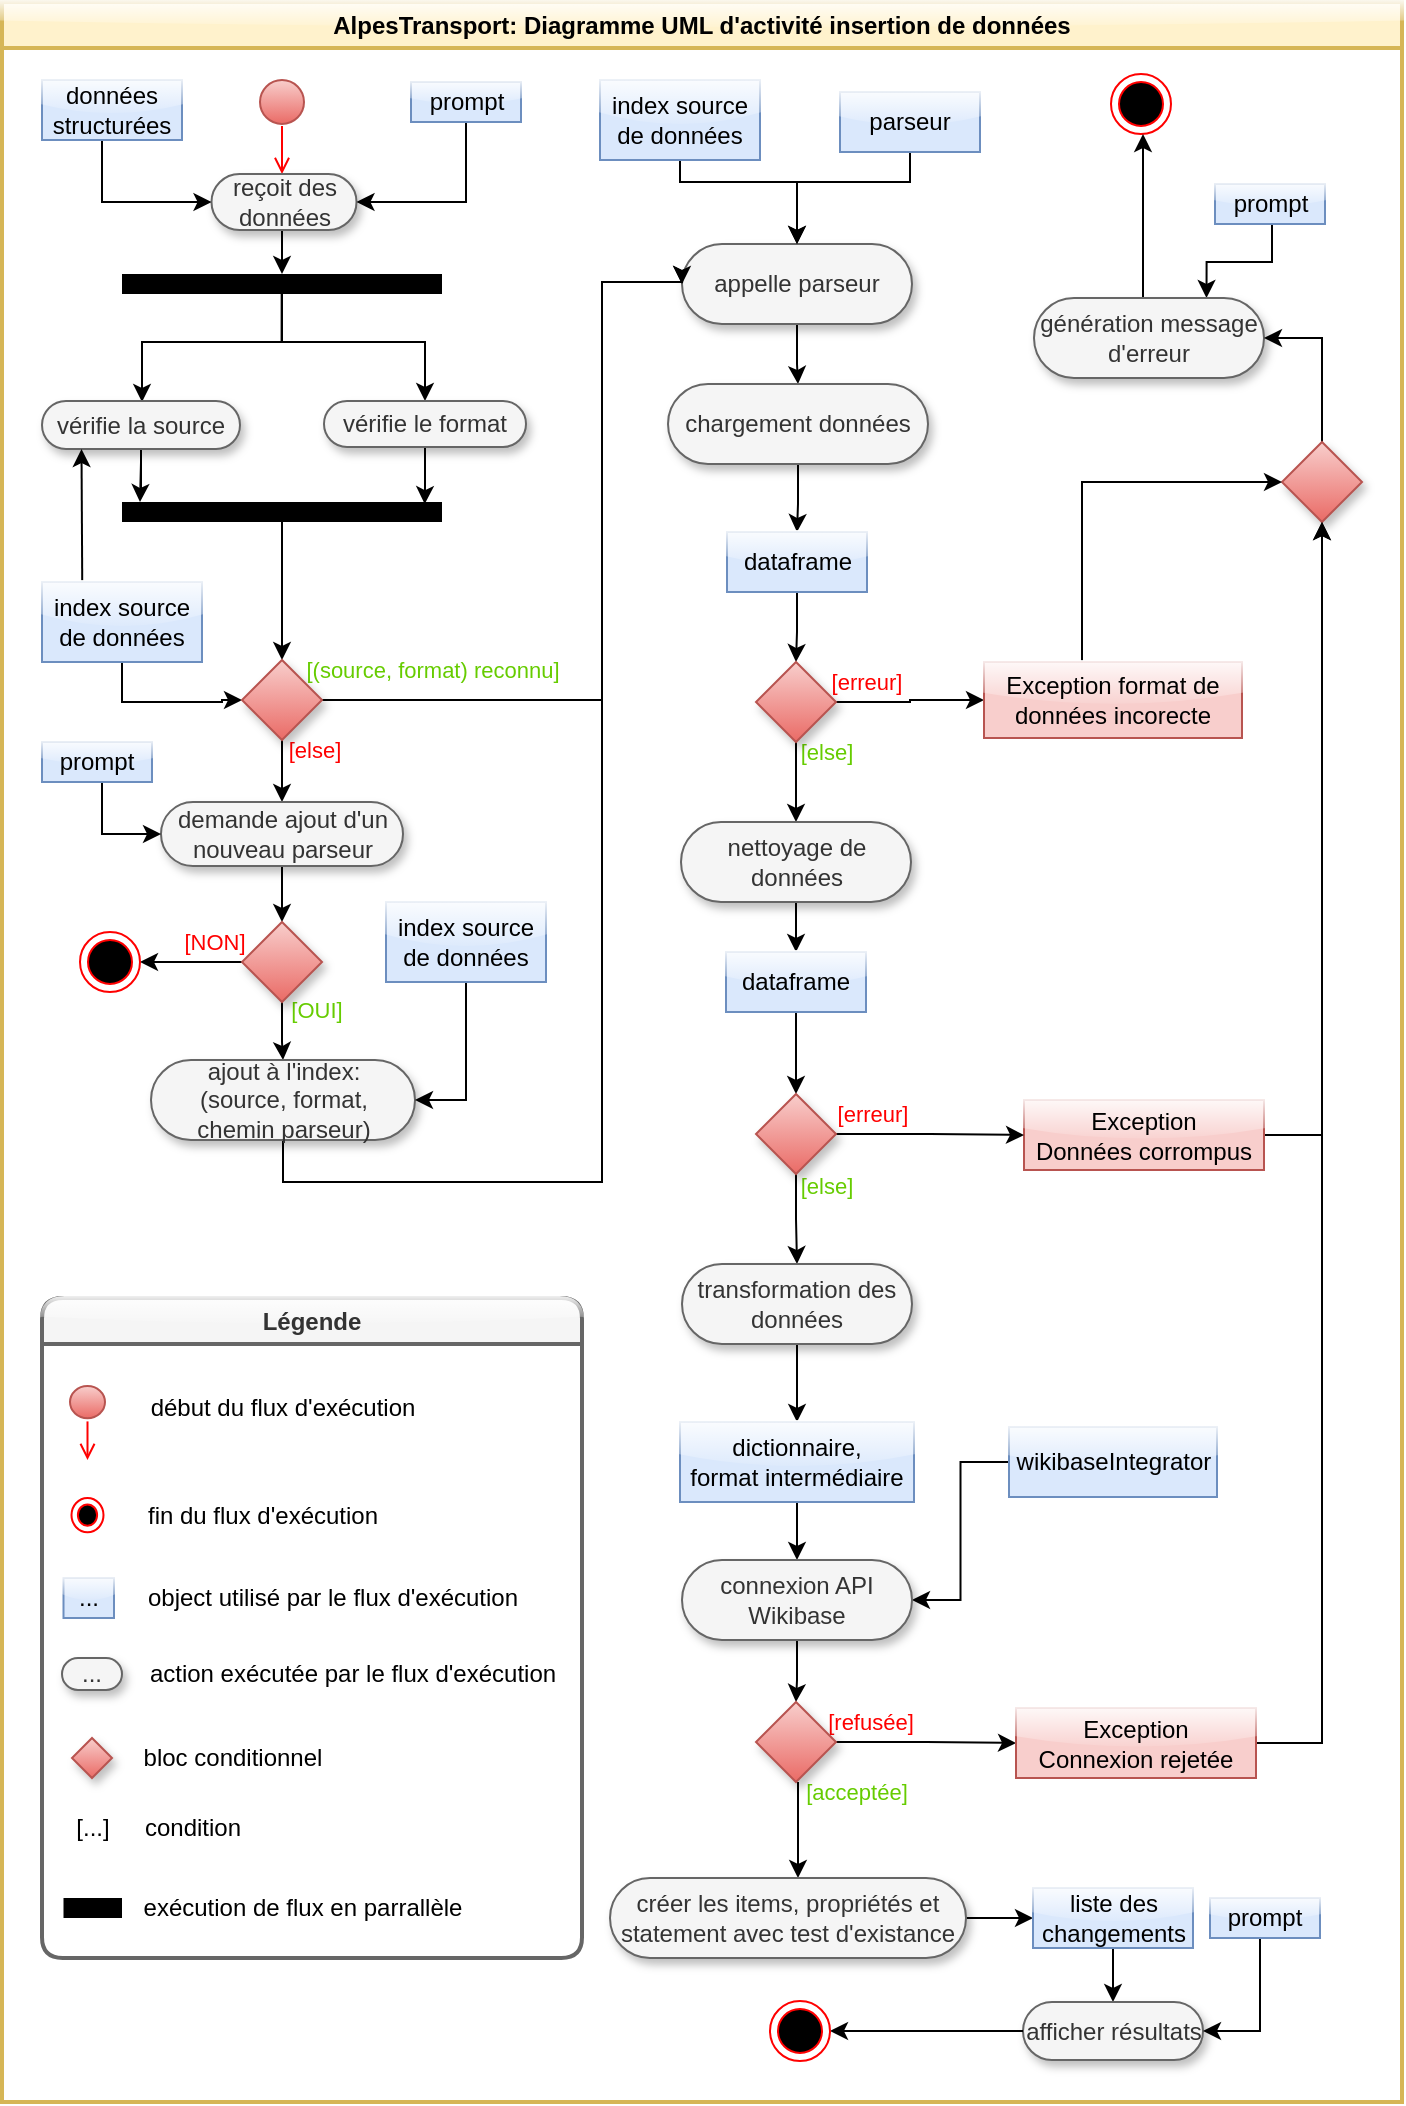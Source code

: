 <mxfile version="20.8.10" type="device"><diagram name="Page-1" id="wZI124notM9jTS5572Zh"><mxGraphModel dx="2442" dy="1466" grid="1" gridSize="10" guides="1" tooltips="1" connect="1" arrows="1" fold="1" page="1" pageScale="1" pageWidth="827" pageHeight="1169" math="0" shadow="0"><root><mxCell id="0"/><mxCell id="1" parent="0"/><mxCell id="dpDzIXzHKm37Qz4a1mge-1" value="" style="ellipse;html=1;shape=startState;shadow=0;fillColor=#f8cecc;strokeColor=#b85450;gradientColor=#ea6b66;" vertex="1" parent="1"><mxGeometry x="225" y="105" width="30" height="30" as="geometry"/></mxCell><mxCell id="dpDzIXzHKm37Qz4a1mge-2" value="" style="edgeStyle=orthogonalEdgeStyle;html=1;verticalAlign=bottom;endArrow=open;strokeColor=#ff0000;rounded=0;entryX=0.5;entryY=0;entryDx=0;entryDy=0;" edge="1" parent="1"><mxGeometry relative="1" as="geometry"><mxPoint x="240" y="156" as="targetPoint"/><mxPoint x="240" y="132" as="sourcePoint"/></mxGeometry></mxCell><mxCell id="dpDzIXzHKm37Qz4a1mge-15" style="edgeStyle=orthogonalEdgeStyle;rounded=0;orthogonalLoop=1;jettySize=auto;html=1;entryX=0.5;entryY=0;entryDx=0;entryDy=0;exitX=0.5;exitY=1;exitDx=0;exitDy=0;" edge="1" parent="1"><mxGeometry relative="1" as="geometry"><mxPoint x="240" y="206.0" as="targetPoint"/><mxPoint x="236" y="184.0" as="sourcePoint"/></mxGeometry></mxCell><mxCell id="dpDzIXzHKm37Qz4a1mge-3" value="reçoit des données" style="rounded=1;whiteSpace=wrap;html=1;shadow=1;sketch=0;strokeColor=#666666;arcSize=50;fillColor=#f5f5f5;glass=0;fontColor=#333333;" vertex="1" parent="1"><mxGeometry x="204.75" y="156" width="72.5" height="28" as="geometry"/></mxCell><mxCell id="dpDzIXzHKm37Qz4a1mge-132" style="edgeStyle=orthogonalEdgeStyle;rounded=0;orthogonalLoop=1;jettySize=auto;html=1;entryX=0;entryY=0.5;entryDx=0;entryDy=0;fontColor=#FF0000;" edge="1" parent="1" source="dpDzIXzHKm37Qz4a1mge-11" target="dpDzIXzHKm37Qz4a1mge-3"><mxGeometry relative="1" as="geometry"><Array as="points"><mxPoint x="150" y="170"/></Array></mxGeometry></mxCell><mxCell id="dpDzIXzHKm37Qz4a1mge-11" value="données&lt;br&gt;structurées" style="rounded=0;whiteSpace=wrap;html=1;shadow=0;strokeColor=#6c8ebf;fillColor=#dae8fc;glass=1;" vertex="1" parent="1"><mxGeometry x="120" y="109" width="70" height="30" as="geometry"/></mxCell><mxCell id="dpDzIXzHKm37Qz4a1mge-139" style="edgeStyle=orthogonalEdgeStyle;rounded=0;orthogonalLoop=1;jettySize=auto;html=1;fontColor=#FF0000;" edge="1" parent="1" source="dpDzIXzHKm37Qz4a1mge-16" target="dpDzIXzHKm37Qz4a1mge-24"><mxGeometry relative="1" as="geometry"/></mxCell><mxCell id="dpDzIXzHKm37Qz4a1mge-16" value="" style="rounded=0;whiteSpace=wrap;html=1;shadow=0;sketch=0;strokeColor=none;strokeWidth=1;gradientColor=none;fillColor=#000000;" vertex="1" parent="1"><mxGeometry x="160" y="320" width="160" height="10" as="geometry"/></mxCell><mxCell id="dpDzIXzHKm37Qz4a1mge-18" style="edgeStyle=orthogonalEdgeStyle;rounded=0;orthogonalLoop=1;jettySize=auto;html=1;exitX=0.499;exitY=0.865;exitDx=0;exitDy=0;exitPerimeter=0;" edge="1" parent="1" source="dpDzIXzHKm37Qz4a1mge-17"><mxGeometry relative="1" as="geometry"><mxPoint x="170" y="270" as="targetPoint"/><mxPoint x="240.008" y="232" as="sourcePoint"/><Array as="points"><mxPoint x="240" y="240"/><mxPoint x="170" y="240"/></Array></mxGeometry></mxCell><mxCell id="dpDzIXzHKm37Qz4a1mge-21" style="edgeStyle=orthogonalEdgeStyle;rounded=0;orthogonalLoop=1;jettySize=auto;html=1;entryX=0.5;entryY=0;entryDx=0;entryDy=0;exitX=0.5;exitY=1;exitDx=0;exitDy=0;" edge="1" parent="1" source="dpDzIXzHKm37Qz4a1mge-17" target="dpDzIXzHKm37Qz4a1mge-19"><mxGeometry relative="1" as="geometry"><mxPoint x="240.008" y="232" as="sourcePoint"/><mxPoint x="324.085" y="292.79" as="targetPoint"/><Array as="points"><mxPoint x="240" y="240"/><mxPoint x="312" y="240"/></Array></mxGeometry></mxCell><mxCell id="dpDzIXzHKm37Qz4a1mge-17" value="&lt;br&gt;&lt;br&gt;&lt;br&gt;&lt;br&gt;&lt;br&gt;&lt;br&gt;&lt;br&gt;" style="rounded=0;whiteSpace=wrap;html=1;shadow=0;sketch=0;strokeColor=none;strokeWidth=1;gradientColor=none;fillColor=#000000;" vertex="1" parent="1"><mxGeometry x="160" y="206" width="160" height="10" as="geometry"/></mxCell><mxCell id="dpDzIXzHKm37Qz4a1mge-138" style="edgeStyle=orthogonalEdgeStyle;rounded=0;orthogonalLoop=1;jettySize=auto;html=1;entryX=0.946;entryY=0.106;entryDx=0;entryDy=0;entryPerimeter=0;fontColor=#FF0000;" edge="1" parent="1" source="dpDzIXzHKm37Qz4a1mge-19" target="dpDzIXzHKm37Qz4a1mge-16"><mxGeometry relative="1" as="geometry"/></mxCell><mxCell id="dpDzIXzHKm37Qz4a1mge-19" value="vérifie le format" style="rounded=1;whiteSpace=wrap;html=1;shadow=1;sketch=0;strokeColor=#666666;arcSize=50;fillColor=#f5f5f5;fontColor=#333333;" vertex="1" parent="1"><mxGeometry x="261" y="269.5" width="101" height="23" as="geometry"/></mxCell><mxCell id="dpDzIXzHKm37Qz4a1mge-134" style="edgeStyle=orthogonalEdgeStyle;rounded=0;orthogonalLoop=1;jettySize=auto;html=1;fontColor=#FF0000;" edge="1" parent="1" source="dpDzIXzHKm37Qz4a1mge-20"><mxGeometry relative="1" as="geometry"><mxPoint x="169" y="320" as="targetPoint"/></mxGeometry></mxCell><mxCell id="dpDzIXzHKm37Qz4a1mge-20" value="vérifie la source" style="rounded=1;whiteSpace=wrap;html=1;shadow=1;sketch=0;strokeColor=#666666;arcSize=50;fillColor=#f5f5f5;fontColor=#333333;" vertex="1" parent="1"><mxGeometry x="120" y="269.5" width="99" height="24" as="geometry"/></mxCell><mxCell id="dpDzIXzHKm37Qz4a1mge-31" style="edgeStyle=orthogonalEdgeStyle;rounded=0;orthogonalLoop=1;jettySize=auto;html=1;entryX=0;entryY=0.5;entryDx=0;entryDy=0;exitX=0.5;exitY=1;exitDx=0;exitDy=0;" edge="1" parent="1" source="dpDzIXzHKm37Qz4a1mge-22" target="dpDzIXzHKm37Qz4a1mge-24"><mxGeometry relative="1" as="geometry"><Array as="points"><mxPoint x="160" y="420"/><mxPoint x="210" y="420"/></Array></mxGeometry></mxCell><mxCell id="dpDzIXzHKm37Qz4a1mge-133" style="edgeStyle=orthogonalEdgeStyle;rounded=0;orthogonalLoop=1;jettySize=auto;html=1;entryX=0.25;entryY=1;entryDx=0;entryDy=0;fontColor=#FF0000;exitX=0.314;exitY=0.003;exitDx=0;exitDy=0;exitPerimeter=0;" edge="1" parent="1"><mxGeometry relative="1" as="geometry"><mxPoint x="140.12" y="360.12" as="sourcePoint"/><mxPoint x="139.75" y="293.5" as="targetPoint"/><Array as="points"><mxPoint x="140" y="360"/></Array></mxGeometry></mxCell><mxCell id="dpDzIXzHKm37Qz4a1mge-22" value="index source de données" style="rounded=0;whiteSpace=wrap;html=1;shadow=0;strokeColor=#6c8ebf;fillColor=#dae8fc;glass=1;" vertex="1" parent="1"><mxGeometry x="120" y="360" width="80" height="40" as="geometry"/></mxCell><mxCell id="dpDzIXzHKm37Qz4a1mge-33" style="edgeStyle=orthogonalEdgeStyle;rounded=0;orthogonalLoop=1;jettySize=auto;html=1;entryX=0;entryY=0.5;entryDx=0;entryDy=0;exitX=1;exitY=0.5;exitDx=0;exitDy=0;" edge="1" parent="1" source="dpDzIXzHKm37Qz4a1mge-24" target="dpDzIXzHKm37Qz4a1mge-32"><mxGeometry relative="1" as="geometry"><mxPoint x="270" y="419" as="sourcePoint"/><mxPoint x="451" y="210" as="targetPoint"/><Array as="points"><mxPoint x="400" y="419"/><mxPoint x="400" y="210"/><mxPoint x="440" y="210"/></Array></mxGeometry></mxCell><mxCell id="dpDzIXzHKm37Qz4a1mge-34" value="[(source, format) reconnu]" style="edgeLabel;html=1;align=center;verticalAlign=middle;resizable=0;points=[];fontColor=#66CC00;" vertex="1" connectable="0" parent="dpDzIXzHKm37Qz4a1mge-33"><mxGeometry x="-0.885" y="1" relative="1" as="geometry"><mxPoint x="32" y="-14" as="offset"/></mxGeometry></mxCell><mxCell id="dpDzIXzHKm37Qz4a1mge-36" style="edgeStyle=orthogonalEdgeStyle;rounded=0;orthogonalLoop=1;jettySize=auto;html=1;entryX=0.5;entryY=0;entryDx=0;entryDy=0;exitX=0.5;exitY=1;exitDx=0;exitDy=0;" edge="1" parent="1" source="dpDzIXzHKm37Qz4a1mge-24" target="dpDzIXzHKm37Qz4a1mge-35"><mxGeometry relative="1" as="geometry"><mxPoint x="255" y="460" as="sourcePoint"/><mxPoint x="255" y="491" as="targetPoint"/><Array as="points"><mxPoint x="240" y="450"/><mxPoint x="240" y="450"/></Array></mxGeometry></mxCell><mxCell id="dpDzIXzHKm37Qz4a1mge-45" value="[else]" style="edgeLabel;html=1;align=center;verticalAlign=middle;resizable=0;points=[];fontColor=#FF0000;" vertex="1" connectable="0" parent="dpDzIXzHKm37Qz4a1mge-36"><mxGeometry x="-0.748" relative="1" as="geometry"><mxPoint x="16" y="1" as="offset"/></mxGeometry></mxCell><mxCell id="dpDzIXzHKm37Qz4a1mge-24" value="" style="rhombus;whiteSpace=wrap;html=1;shadow=1;sketch=0;strokeColor=#b85450;strokeWidth=1;gradientColor=#ea6b66;rounded=1;arcSize=0;fillColor=#f8cecc;" vertex="1" parent="1"><mxGeometry x="220" y="399" width="40" height="40" as="geometry"/></mxCell><mxCell id="dpDzIXzHKm37Qz4a1mge-63" style="edgeStyle=orthogonalEdgeStyle;rounded=0;orthogonalLoop=1;jettySize=auto;html=1;entryX=0.5;entryY=0;entryDx=0;entryDy=0;" edge="1" parent="1" source="dpDzIXzHKm37Qz4a1mge-32" target="dpDzIXzHKm37Qz4a1mge-62"><mxGeometry relative="1" as="geometry"/></mxCell><mxCell id="dpDzIXzHKm37Qz4a1mge-32" value="appelle parseur" style="rounded=1;whiteSpace=wrap;html=1;shadow=1;sketch=0;strokeColor=#666666;arcSize=50;fillColor=#f5f5f5;fontColor=#333333;" vertex="1" parent="1"><mxGeometry x="440" y="191" width="115" height="40" as="geometry"/></mxCell><mxCell id="dpDzIXzHKm37Qz4a1mge-38" style="edgeStyle=orthogonalEdgeStyle;rounded=0;orthogonalLoop=1;jettySize=auto;html=1;entryX=0.5;entryY=0;entryDx=0;entryDy=0;" edge="1" parent="1" source="dpDzIXzHKm37Qz4a1mge-35" target="dpDzIXzHKm37Qz4a1mge-37"><mxGeometry relative="1" as="geometry"/></mxCell><mxCell id="dpDzIXzHKm37Qz4a1mge-35" value="demande ajout d'un nouveau parseur" style="rounded=1;whiteSpace=wrap;html=1;shadow=1;sketch=0;strokeColor=#666666;arcSize=50;fillColor=#f5f5f5;fontColor=#333333;" vertex="1" parent="1"><mxGeometry x="179.5" y="470" width="121" height="32" as="geometry"/></mxCell><mxCell id="dpDzIXzHKm37Qz4a1mge-40" style="edgeStyle=orthogonalEdgeStyle;rounded=0;orthogonalLoop=1;jettySize=auto;html=1;entryX=1;entryY=0.5;entryDx=0;entryDy=0;" edge="1" parent="1" source="dpDzIXzHKm37Qz4a1mge-37" target="dpDzIXzHKm37Qz4a1mge-39"><mxGeometry relative="1" as="geometry"/></mxCell><mxCell id="dpDzIXzHKm37Qz4a1mge-41" value="[NON]" style="edgeLabel;html=1;align=center;verticalAlign=middle;resizable=0;points=[];fontColor=#FF0000;" vertex="1" connectable="0" parent="dpDzIXzHKm37Qz4a1mge-40"><mxGeometry x="-0.228" relative="1" as="geometry"><mxPoint x="5" y="-10" as="offset"/></mxGeometry></mxCell><mxCell id="dpDzIXzHKm37Qz4a1mge-43" style="edgeStyle=orthogonalEdgeStyle;rounded=0;orthogonalLoop=1;jettySize=auto;html=1;" edge="1" parent="1" source="dpDzIXzHKm37Qz4a1mge-37" target="dpDzIXzHKm37Qz4a1mge-42"><mxGeometry relative="1" as="geometry"/></mxCell><mxCell id="dpDzIXzHKm37Qz4a1mge-44" value="[OUI]" style="edgeLabel;html=1;align=center;verticalAlign=middle;resizable=0;points=[];fontColor=#66CC00;" vertex="1" connectable="0" parent="dpDzIXzHKm37Qz4a1mge-43"><mxGeometry x="-0.76" y="-2" relative="1" as="geometry"><mxPoint x="19" as="offset"/></mxGeometry></mxCell><mxCell id="dpDzIXzHKm37Qz4a1mge-37" value="" style="rhombus;whiteSpace=wrap;html=1;shadow=1;sketch=0;strokeColor=#b85450;strokeWidth=1;gradientColor=#ea6b66;rounded=1;arcSize=0;fillColor=#f8cecc;" vertex="1" parent="1"><mxGeometry x="220" y="530" width="40" height="40" as="geometry"/></mxCell><mxCell id="dpDzIXzHKm37Qz4a1mge-39" value="" style="ellipse;html=1;shape=endState;fillColor=#000000;strokeColor=#ff0000;shadow=0;sketch=0;" vertex="1" parent="1"><mxGeometry x="139" y="535" width="30" height="30" as="geometry"/></mxCell><mxCell id="dpDzIXzHKm37Qz4a1mge-49" style="edgeStyle=orthogonalEdgeStyle;rounded=0;orthogonalLoop=1;jettySize=auto;html=1;entryX=0;entryY=0.5;entryDx=0;entryDy=0;" edge="1" parent="1" source="dpDzIXzHKm37Qz4a1mge-42" target="dpDzIXzHKm37Qz4a1mge-32"><mxGeometry relative="1" as="geometry"><Array as="points"><mxPoint x="241" y="660"/><mxPoint x="400" y="660"/><mxPoint x="400" y="210"/><mxPoint x="440" y="210"/></Array></mxGeometry></mxCell><mxCell id="dpDzIXzHKm37Qz4a1mge-42" value="ajout à l'index:&lt;br&gt;(source, format, &lt;br&gt;chemin parseur)" style="rounded=1;whiteSpace=wrap;html=1;shadow=1;sketch=0;strokeColor=#666666;arcSize=50;fillColor=#f5f5f5;fontColor=#333333;" vertex="1" parent="1"><mxGeometry x="174.5" y="599" width="132" height="40" as="geometry"/></mxCell><mxCell id="dpDzIXzHKm37Qz4a1mge-71" style="edgeStyle=orthogonalEdgeStyle;rounded=0;orthogonalLoop=1;jettySize=auto;html=1;entryX=0.75;entryY=0;entryDx=0;entryDy=0;" edge="1" parent="1" source="dpDzIXzHKm37Qz4a1mge-50" target="dpDzIXzHKm37Qz4a1mge-52"><mxGeometry relative="1" as="geometry"><mxPoint x="702" y="210" as="targetPoint"/><Array as="points"><mxPoint x="735" y="200"/><mxPoint x="702" y="200"/></Array></mxGeometry></mxCell><mxCell id="dpDzIXzHKm37Qz4a1mge-50" value="prompt" style="rounded=0;whiteSpace=wrap;html=1;shadow=0;sketch=0;strokeColor=#6c8ebf;fillColor=#dae8fc;glass=1;" vertex="1" parent="1"><mxGeometry x="706.5" y="161" width="55" height="20" as="geometry"/></mxCell><mxCell id="dpDzIXzHKm37Qz4a1mge-51" value="" style="ellipse;html=1;shape=endState;fillColor=#000000;strokeColor=#ff0000;shadow=0;sketch=0;" vertex="1" parent="1"><mxGeometry x="654.5" y="106" width="30" height="30" as="geometry"/></mxCell><mxCell id="dpDzIXzHKm37Qz4a1mge-70" style="edgeStyle=orthogonalEdgeStyle;rounded=0;orthogonalLoop=1;jettySize=auto;html=1;entryX=0.5;entryY=1;entryDx=0;entryDy=0;" edge="1" parent="1"><mxGeometry relative="1" as="geometry"><mxPoint x="670.5" y="218" as="sourcePoint"/><mxPoint x="670.5" y="136" as="targetPoint"/></mxGeometry></mxCell><mxCell id="dpDzIXzHKm37Qz4a1mge-52" value="génération message d'erreur" style="rounded=1;whiteSpace=wrap;html=1;shadow=1;sketch=0;strokeColor=#666666;arcSize=50;fillColor=#f5f5f5;fontColor=#333333;" vertex="1" parent="1"><mxGeometry x="616" y="218" width="115" height="40" as="geometry"/></mxCell><mxCell id="dpDzIXzHKm37Qz4a1mge-88" style="edgeStyle=orthogonalEdgeStyle;rounded=0;orthogonalLoop=1;jettySize=auto;html=1;entryX=1;entryY=0.5;entryDx=0;entryDy=0;" edge="1" parent="1" source="dpDzIXzHKm37Qz4a1mge-53" target="dpDzIXzHKm37Qz4a1mge-52"><mxGeometry relative="1" as="geometry"><Array as="points"><mxPoint x="760" y="238"/></Array></mxGeometry></mxCell><mxCell id="dpDzIXzHKm37Qz4a1mge-53" value="" style="rhombus;whiteSpace=wrap;html=1;shadow=1;sketch=0;strokeColor=#b85450;strokeWidth=1;gradientColor=#ea6b66;rounded=1;arcSize=0;fillColor=#f8cecc;" vertex="1" parent="1"><mxGeometry x="740" y="290" width="40" height="40" as="geometry"/></mxCell><mxCell id="dpDzIXzHKm37Qz4a1mge-59" style="edgeStyle=orthogonalEdgeStyle;rounded=0;orthogonalLoop=1;jettySize=auto;html=1;entryX=0.5;entryY=0;entryDx=0;entryDy=0;" edge="1" parent="1" source="dpDzIXzHKm37Qz4a1mge-57" target="dpDzIXzHKm37Qz4a1mge-32"><mxGeometry relative="1" as="geometry"><Array as="points"><mxPoint x="439" y="160"/><mxPoint x="497" y="160"/></Array></mxGeometry></mxCell><mxCell id="dpDzIXzHKm37Qz4a1mge-57" value="index source de données" style="rounded=0;whiteSpace=wrap;html=1;shadow=0;strokeColor=#6c8ebf;fillColor=#dae8fc;glass=1;" vertex="1" parent="1"><mxGeometry x="399" y="109" width="80" height="40" as="geometry"/></mxCell><mxCell id="dpDzIXzHKm37Qz4a1mge-61" style="edgeStyle=orthogonalEdgeStyle;rounded=0;orthogonalLoop=1;jettySize=auto;html=1;entryX=0.5;entryY=0;entryDx=0;entryDy=0;" edge="1" parent="1" source="dpDzIXzHKm37Qz4a1mge-60" target="dpDzIXzHKm37Qz4a1mge-32"><mxGeometry relative="1" as="geometry"><Array as="points"><mxPoint x="554" y="160"/><mxPoint x="497" y="160"/></Array></mxGeometry></mxCell><mxCell id="dpDzIXzHKm37Qz4a1mge-60" value="parseur" style="rounded=0;whiteSpace=wrap;html=1;shadow=0;strokeColor=#6c8ebf;fillColor=#dae8fc;glass=1;" vertex="1" parent="1"><mxGeometry x="519" y="115" width="70" height="30" as="geometry"/></mxCell><mxCell id="dpDzIXzHKm37Qz4a1mge-65" style="edgeStyle=orthogonalEdgeStyle;rounded=0;orthogonalLoop=1;jettySize=auto;html=1;entryX=0.5;entryY=0;entryDx=0;entryDy=0;" edge="1" parent="1" source="dpDzIXzHKm37Qz4a1mge-62" target="dpDzIXzHKm37Qz4a1mge-64"><mxGeometry relative="1" as="geometry"/></mxCell><mxCell id="dpDzIXzHKm37Qz4a1mge-62" value="chargement données" style="rounded=1;whiteSpace=wrap;html=1;shadow=1;sketch=0;strokeColor=#666666;arcSize=50;fillColor=#f5f5f5;fontColor=#333333;" vertex="1" parent="1"><mxGeometry x="433" y="261" width="130" height="40" as="geometry"/></mxCell><mxCell id="dpDzIXzHKm37Qz4a1mge-67" style="edgeStyle=orthogonalEdgeStyle;rounded=0;orthogonalLoop=1;jettySize=auto;html=1;" edge="1" parent="1" source="dpDzIXzHKm37Qz4a1mge-64" target="dpDzIXzHKm37Qz4a1mge-66"><mxGeometry relative="1" as="geometry"/></mxCell><mxCell id="dpDzIXzHKm37Qz4a1mge-64" value="dataframe" style="rounded=0;whiteSpace=wrap;html=1;shadow=0;strokeColor=#6c8ebf;fillColor=#dae8fc;glass=1;" vertex="1" parent="1"><mxGeometry x="462.5" y="335" width="70" height="30" as="geometry"/></mxCell><mxCell id="dpDzIXzHKm37Qz4a1mge-69" style="edgeStyle=orthogonalEdgeStyle;rounded=0;orthogonalLoop=1;jettySize=auto;html=1;entryX=0;entryY=0.5;entryDx=0;entryDy=0;" edge="1" parent="1" source="dpDzIXzHKm37Qz4a1mge-66" target="dpDzIXzHKm37Qz4a1mge-68"><mxGeometry relative="1" as="geometry"/></mxCell><mxCell id="dpDzIXzHKm37Qz4a1mge-73" value="[erreur]" style="edgeLabel;html=1;align=center;verticalAlign=middle;resizable=0;points=[];fontColor=#FF0000;" vertex="1" connectable="0" parent="dpDzIXzHKm37Qz4a1mge-69"><mxGeometry x="-0.712" relative="1" as="geometry"><mxPoint x="4" y="-10" as="offset"/></mxGeometry></mxCell><mxCell id="dpDzIXzHKm37Qz4a1mge-76" style="edgeStyle=orthogonalEdgeStyle;rounded=0;orthogonalLoop=1;jettySize=auto;html=1;entryX=0.5;entryY=0;entryDx=0;entryDy=0;" edge="1" parent="1" source="dpDzIXzHKm37Qz4a1mge-66" target="dpDzIXzHKm37Qz4a1mge-75"><mxGeometry relative="1" as="geometry"/></mxCell><mxCell id="dpDzIXzHKm37Qz4a1mge-77" value="[else]" style="edgeLabel;html=1;align=center;verticalAlign=middle;resizable=0;points=[];fontColor=#66CC00;" vertex="1" connectable="0" parent="dpDzIXzHKm37Qz4a1mge-76"><mxGeometry x="-0.803" relative="1" as="geometry"><mxPoint x="15" y="1" as="offset"/></mxGeometry></mxCell><mxCell id="dpDzIXzHKm37Qz4a1mge-66" value="" style="rhombus;whiteSpace=wrap;html=1;shadow=1;sketch=0;strokeColor=#b85450;strokeWidth=1;gradientColor=#ea6b66;rounded=1;arcSize=0;fillColor=#f8cecc;" vertex="1" parent="1"><mxGeometry x="477" y="400" width="40" height="40" as="geometry"/></mxCell><mxCell id="dpDzIXzHKm37Qz4a1mge-74" style="edgeStyle=orthogonalEdgeStyle;rounded=0;orthogonalLoop=1;jettySize=auto;html=1;entryX=0;entryY=0.5;entryDx=0;entryDy=0;" edge="1" parent="1" source="dpDzIXzHKm37Qz4a1mge-68" target="dpDzIXzHKm37Qz4a1mge-53"><mxGeometry relative="1" as="geometry"><Array as="points"><mxPoint x="640" y="310"/></Array></mxGeometry></mxCell><mxCell id="dpDzIXzHKm37Qz4a1mge-68" value="Exception format de données incorecte" style="rounded=0;whiteSpace=wrap;html=1;shadow=0;sketch=0;strokeColor=#b85450;fillColor=#f8cecc;glass=1;" vertex="1" parent="1"><mxGeometry x="591" y="400" width="129" height="38" as="geometry"/></mxCell><mxCell id="dpDzIXzHKm37Qz4a1mge-87" style="edgeStyle=orthogonalEdgeStyle;rounded=0;orthogonalLoop=1;jettySize=auto;html=1;entryX=0.5;entryY=1;entryDx=0;entryDy=0;" edge="1" parent="1" source="dpDzIXzHKm37Qz4a1mge-72" target="dpDzIXzHKm37Qz4a1mge-53"><mxGeometry relative="1" as="geometry"/></mxCell><mxCell id="dpDzIXzHKm37Qz4a1mge-72" value="Exception &lt;br&gt;Données corrompus" style="rounded=0;whiteSpace=wrap;html=1;shadow=0;sketch=0;strokeColor=#b85450;fillColor=#f8cecc;glass=1;" vertex="1" parent="1"><mxGeometry x="611" y="619" width="120" height="35" as="geometry"/></mxCell><mxCell id="dpDzIXzHKm37Qz4a1mge-79" style="edgeStyle=orthogonalEdgeStyle;rounded=0;orthogonalLoop=1;jettySize=auto;html=1;" edge="1" parent="1" source="dpDzIXzHKm37Qz4a1mge-75" target="dpDzIXzHKm37Qz4a1mge-78"><mxGeometry relative="1" as="geometry"/></mxCell><mxCell id="dpDzIXzHKm37Qz4a1mge-75" value="nettoyage de données" style="rounded=1;whiteSpace=wrap;html=1;shadow=1;sketch=0;strokeColor=#666666;arcSize=50;fillColor=#f5f5f5;fontColor=#333333;" vertex="1" parent="1"><mxGeometry x="439.5" y="480" width="115" height="40" as="geometry"/></mxCell><mxCell id="dpDzIXzHKm37Qz4a1mge-86" style="edgeStyle=orthogonalEdgeStyle;rounded=0;orthogonalLoop=1;jettySize=auto;html=1;entryX=0.5;entryY=0;entryDx=0;entryDy=0;" edge="1" parent="1" source="dpDzIXzHKm37Qz4a1mge-78" target="dpDzIXzHKm37Qz4a1mge-85"><mxGeometry relative="1" as="geometry"/></mxCell><mxCell id="dpDzIXzHKm37Qz4a1mge-78" value="dataframe" style="rounded=0;whiteSpace=wrap;html=1;shadow=0;strokeColor=#6c8ebf;fillColor=#dae8fc;glass=1;" vertex="1" parent="1"><mxGeometry x="462" y="545" width="70" height="30" as="geometry"/></mxCell><mxCell id="dpDzIXzHKm37Qz4a1mge-81" style="edgeStyle=orthogonalEdgeStyle;rounded=0;orthogonalLoop=1;jettySize=auto;html=1;entryX=0;entryY=0.5;entryDx=0;entryDy=0;" edge="1" parent="1" source="dpDzIXzHKm37Qz4a1mge-85" target="dpDzIXzHKm37Qz4a1mge-72"><mxGeometry relative="1" as="geometry"><mxPoint x="594" y="639" as="targetPoint"/></mxGeometry></mxCell><mxCell id="dpDzIXzHKm37Qz4a1mge-82" value="&lt;font color=&quot;#ff0000&quot;&gt;[erreur]&lt;/font&gt;" style="edgeLabel;html=1;align=center;verticalAlign=middle;resizable=0;points=[];" vertex="1" connectable="0" parent="dpDzIXzHKm37Qz4a1mge-81"><mxGeometry x="-0.712" relative="1" as="geometry"><mxPoint x="4" y="-10" as="offset"/></mxGeometry></mxCell><mxCell id="dpDzIXzHKm37Qz4a1mge-83" style="edgeStyle=orthogonalEdgeStyle;rounded=0;orthogonalLoop=1;jettySize=auto;html=1;entryX=0.5;entryY=0;entryDx=0;entryDy=0;" edge="1" parent="1" source="dpDzIXzHKm37Qz4a1mge-85" target="dpDzIXzHKm37Qz4a1mge-89"><mxGeometry relative="1" as="geometry"><mxPoint x="497" y="710" as="targetPoint"/><Array as="points"/></mxGeometry></mxCell><mxCell id="dpDzIXzHKm37Qz4a1mge-84" value="&lt;font color=&quot;#66cc00&quot;&gt;[else]&lt;/font&gt;" style="edgeLabel;html=1;align=center;verticalAlign=middle;resizable=0;points=[];" vertex="1" connectable="0" parent="dpDzIXzHKm37Qz4a1mge-83"><mxGeometry x="-0.803" relative="1" as="geometry"><mxPoint x="15" y="1" as="offset"/></mxGeometry></mxCell><mxCell id="dpDzIXzHKm37Qz4a1mge-85" value="" style="rhombus;whiteSpace=wrap;html=1;shadow=1;sketch=0;strokeColor=#b85450;strokeWidth=1;gradientColor=#ea6b66;rounded=1;arcSize=0;fillColor=#f8cecc;" vertex="1" parent="1"><mxGeometry x="477" y="616" width="40" height="40" as="geometry"/></mxCell><mxCell id="dpDzIXzHKm37Qz4a1mge-91" style="edgeStyle=orthogonalEdgeStyle;rounded=0;orthogonalLoop=1;jettySize=auto;html=1;" edge="1" parent="1" source="dpDzIXzHKm37Qz4a1mge-89" target="dpDzIXzHKm37Qz4a1mge-90"><mxGeometry relative="1" as="geometry"/></mxCell><mxCell id="dpDzIXzHKm37Qz4a1mge-89" value="transformation des données" style="rounded=1;whiteSpace=wrap;html=1;shadow=1;sketch=0;strokeColor=#666666;arcSize=50;fillColor=#f5f5f5;fontColor=#333333;" vertex="1" parent="1"><mxGeometry x="440" y="701" width="115" height="40" as="geometry"/></mxCell><mxCell id="dpDzIXzHKm37Qz4a1mge-94" style="edgeStyle=orthogonalEdgeStyle;rounded=0;orthogonalLoop=1;jettySize=auto;html=1;entryX=0.5;entryY=0;entryDx=0;entryDy=0;" edge="1" parent="1" source="dpDzIXzHKm37Qz4a1mge-90" target="dpDzIXzHKm37Qz4a1mge-93"><mxGeometry relative="1" as="geometry"/></mxCell><mxCell id="dpDzIXzHKm37Qz4a1mge-90" value="dictionnaire, &lt;br&gt;format intermédiaire" style="rounded=0;whiteSpace=wrap;html=1;shadow=0;sketch=0;strokeColor=#6c8ebf;fillColor=#dae8fc;glass=1;" vertex="1" parent="1"><mxGeometry x="439" y="780" width="117" height="40" as="geometry"/></mxCell><mxCell id="dpDzIXzHKm37Qz4a1mge-95" style="edgeStyle=orthogonalEdgeStyle;rounded=0;orthogonalLoop=1;jettySize=auto;html=1;entryX=1;entryY=0.5;entryDx=0;entryDy=0;" edge="1" parent="1" source="dpDzIXzHKm37Qz4a1mge-92" target="dpDzIXzHKm37Qz4a1mge-93"><mxGeometry relative="1" as="geometry"/></mxCell><mxCell id="dpDzIXzHKm37Qz4a1mge-92" value="wikibaseIntegrator" style="rounded=0;whiteSpace=wrap;html=1;shadow=0;sketch=0;strokeColor=#6c8ebf;fillColor=#dae8fc;glass=1;" vertex="1" parent="1"><mxGeometry x="603.5" y="782.5" width="104" height="35" as="geometry"/></mxCell><mxCell id="dpDzIXzHKm37Qz4a1mge-101" style="edgeStyle=orthogonalEdgeStyle;rounded=0;orthogonalLoop=1;jettySize=auto;html=1;" edge="1" parent="1" source="dpDzIXzHKm37Qz4a1mge-93" target="dpDzIXzHKm37Qz4a1mge-100"><mxGeometry relative="1" as="geometry"/></mxCell><mxCell id="dpDzIXzHKm37Qz4a1mge-93" value="connexion API Wikibase" style="rounded=1;whiteSpace=wrap;html=1;shadow=1;sketch=0;strokeColor=#666666;arcSize=50;fillColor=#f5f5f5;fontColor=#333333;" vertex="1" parent="1"><mxGeometry x="440" y="849" width="115" height="40" as="geometry"/></mxCell><mxCell id="dpDzIXzHKm37Qz4a1mge-96" style="edgeStyle=orthogonalEdgeStyle;rounded=0;orthogonalLoop=1;jettySize=auto;html=1;entryX=0;entryY=0.5;entryDx=0;entryDy=0;" edge="1" parent="1" source="dpDzIXzHKm37Qz4a1mge-100" target="dpDzIXzHKm37Qz4a1mge-103"><mxGeometry relative="1" as="geometry"><mxPoint x="614" y="940.5" as="targetPoint"/></mxGeometry></mxCell><mxCell id="dpDzIXzHKm37Qz4a1mge-97" value="[refusée]" style="edgeLabel;html=1;align=center;verticalAlign=middle;resizable=0;points=[];fontColor=#FF0000;" vertex="1" connectable="0" parent="dpDzIXzHKm37Qz4a1mge-96"><mxGeometry x="-0.712" relative="1" as="geometry"><mxPoint x="4" y="-10" as="offset"/></mxGeometry></mxCell><mxCell id="dpDzIXzHKm37Qz4a1mge-98" style="edgeStyle=orthogonalEdgeStyle;rounded=0;orthogonalLoop=1;jettySize=auto;html=1;" edge="1" parent="1"><mxGeometry relative="1" as="geometry"><mxPoint x="498" y="1008" as="targetPoint"/><Array as="points"><mxPoint x="498" y="1008"/></Array><mxPoint x="498" y="960" as="sourcePoint"/></mxGeometry></mxCell><mxCell id="dpDzIXzHKm37Qz4a1mge-99" value="[acceptée]" style="edgeLabel;html=1;align=center;verticalAlign=middle;resizable=0;points=[];fontColor=#66CC00;" vertex="1" connectable="0" parent="dpDzIXzHKm37Qz4a1mge-98"><mxGeometry x="-0.803" relative="1" as="geometry"><mxPoint x="29" as="offset"/></mxGeometry></mxCell><mxCell id="dpDzIXzHKm37Qz4a1mge-100" value="" style="rhombus;whiteSpace=wrap;html=1;shadow=1;sketch=0;strokeColor=#b85450;strokeWidth=1;rounded=1;arcSize=0;fillColor=#f8cecc;gradientColor=#ea6b66;" vertex="1" parent="1"><mxGeometry x="477" y="920" width="40" height="40" as="geometry"/></mxCell><mxCell id="dpDzIXzHKm37Qz4a1mge-104" style="edgeStyle=orthogonalEdgeStyle;rounded=0;orthogonalLoop=1;jettySize=auto;html=1;entryX=0.5;entryY=1;entryDx=0;entryDy=0;" edge="1" parent="1" source="dpDzIXzHKm37Qz4a1mge-103" target="dpDzIXzHKm37Qz4a1mge-53"><mxGeometry relative="1" as="geometry"/></mxCell><mxCell id="dpDzIXzHKm37Qz4a1mge-103" value="Exception &lt;br&gt;Connexion rejetée" style="rounded=0;whiteSpace=wrap;html=1;shadow=0;sketch=0;strokeColor=#b85450;fillColor=#f8cecc;glass=1;" vertex="1" parent="1"><mxGeometry x="607" y="923" width="120" height="35" as="geometry"/></mxCell><mxCell id="dpDzIXzHKm37Qz4a1mge-106" style="edgeStyle=orthogonalEdgeStyle;rounded=0;orthogonalLoop=1;jettySize=auto;html=1;entryX=0;entryY=0.5;entryDx=0;entryDy=0;" edge="1" parent="1" source="dpDzIXzHKm37Qz4a1mge-105" target="dpDzIXzHKm37Qz4a1mge-107"><mxGeometry relative="1" as="geometry"><mxPoint x="520" y="1080.0" as="targetPoint"/></mxGeometry></mxCell><mxCell id="dpDzIXzHKm37Qz4a1mge-105" value="créer les items, propriétés et statement avec test d'existance" style="rounded=1;whiteSpace=wrap;html=1;shadow=1;sketch=0;strokeColor=#666666;arcSize=50;fillColor=#f5f5f5;fontColor=#333333;" vertex="1" parent="1"><mxGeometry x="404" y="1008" width="178" height="40" as="geometry"/></mxCell><mxCell id="dpDzIXzHKm37Qz4a1mge-117" style="edgeStyle=orthogonalEdgeStyle;rounded=0;orthogonalLoop=1;jettySize=auto;html=1;entryX=0.5;entryY=0;entryDx=0;entryDy=0;" edge="1" parent="1" source="dpDzIXzHKm37Qz4a1mge-107" target="dpDzIXzHKm37Qz4a1mge-109"><mxGeometry relative="1" as="geometry"/></mxCell><mxCell id="dpDzIXzHKm37Qz4a1mge-107" value="liste des changements" style="rounded=0;whiteSpace=wrap;html=1;shadow=0;strokeColor=#6c8ebf;fillColor=#dae8fc;glass=1;" vertex="1" parent="1"><mxGeometry x="615.5" y="1013" width="80" height="30" as="geometry"/></mxCell><mxCell id="dpDzIXzHKm37Qz4a1mge-109" value="afficher résultats" style="rounded=1;whiteSpace=wrap;html=1;shadow=1;sketch=0;strokeColor=#666666;arcSize=50;fillColor=#f5f5f5;fontColor=#333333;" vertex="1" parent="1"><mxGeometry x="610.5" y="1070" width="90" height="29" as="geometry"/></mxCell><mxCell id="dpDzIXzHKm37Qz4a1mge-111" style="edgeStyle=orthogonalEdgeStyle;rounded=0;orthogonalLoop=1;jettySize=auto;html=1;entryX=1;entryY=0.5;entryDx=0;entryDy=0;exitX=0;exitY=0.5;exitDx=0;exitDy=0;" edge="1" parent="1" target="dpDzIXzHKm37Qz4a1mge-113" source="dpDzIXzHKm37Qz4a1mge-109"><mxGeometry relative="1" as="geometry"><mxPoint x="419" y="1135" as="sourcePoint"/></mxGeometry></mxCell><mxCell id="dpDzIXzHKm37Qz4a1mge-113" value="" style="ellipse;html=1;shape=endState;fillColor=#000000;strokeColor=#ff0000;shadow=0;sketch=0;" vertex="1" parent="1"><mxGeometry x="484" y="1069.5" width="30" height="30" as="geometry"/></mxCell><mxCell id="dpDzIXzHKm37Qz4a1mge-120" style="edgeStyle=orthogonalEdgeStyle;rounded=0;orthogonalLoop=1;jettySize=auto;html=1;entryX=1;entryY=0.5;entryDx=0;entryDy=0;" edge="1" parent="1" source="dpDzIXzHKm37Qz4a1mge-114" target="dpDzIXzHKm37Qz4a1mge-109"><mxGeometry relative="1" as="geometry"><Array as="points"><mxPoint x="729" y="1085"/></Array></mxGeometry></mxCell><mxCell id="dpDzIXzHKm37Qz4a1mge-114" value="prompt" style="rounded=0;whiteSpace=wrap;html=1;shadow=0;sketch=0;strokeColor=#6c8ebf;fillColor=#dae8fc;glass=1;" vertex="1" parent="1"><mxGeometry x="704" y="1018" width="55" height="20" as="geometry"/></mxCell><mxCell id="dpDzIXzHKm37Qz4a1mge-142" style="edgeStyle=orthogonalEdgeStyle;rounded=0;orthogonalLoop=1;jettySize=auto;html=1;entryX=0;entryY=0.5;entryDx=0;entryDy=0;fontColor=#FF0000;" edge="1" parent="1" source="dpDzIXzHKm37Qz4a1mge-123" target="dpDzIXzHKm37Qz4a1mge-35"><mxGeometry relative="1" as="geometry"><Array as="points"><mxPoint x="150" y="486"/></Array></mxGeometry></mxCell><mxCell id="dpDzIXzHKm37Qz4a1mge-123" value="prompt" style="rounded=0;whiteSpace=wrap;html=1;shadow=0;strokeColor=#6c8ebf;fillColor=#dae8fc;glass=1;" vertex="1" parent="1"><mxGeometry x="120" y="440" width="55" height="20" as="geometry"/></mxCell><mxCell id="dpDzIXzHKm37Qz4a1mge-130" style="edgeStyle=orthogonalEdgeStyle;rounded=0;orthogonalLoop=1;jettySize=auto;html=1;entryX=1;entryY=0.5;entryDx=0;entryDy=0;fontColor=#FF0000;exitX=0.5;exitY=1;exitDx=0;exitDy=0;" edge="1" parent="1" source="dpDzIXzHKm37Qz4a1mge-121" target="dpDzIXzHKm37Qz4a1mge-3"><mxGeometry relative="1" as="geometry"><Array as="points"><mxPoint x="332" y="170"/></Array></mxGeometry></mxCell><mxCell id="dpDzIXzHKm37Qz4a1mge-121" value="prompt" style="rounded=0;whiteSpace=wrap;html=1;shadow=0;sketch=0;strokeColor=#6c8ebf;fillColor=#dae8fc;glass=1;" vertex="1" parent="1"><mxGeometry x="304.5" y="110" width="55" height="20" as="geometry"/></mxCell><mxCell id="dpDzIXzHKm37Qz4a1mge-127" style="edgeStyle=orthogonalEdgeStyle;rounded=0;orthogonalLoop=1;jettySize=auto;html=1;fontColor=#FF0000;entryX=1;entryY=0.5;entryDx=0;entryDy=0;" edge="1" parent="1" source="dpDzIXzHKm37Qz4a1mge-126" target="dpDzIXzHKm37Qz4a1mge-42"><mxGeometry relative="1" as="geometry"><Array as="points"><mxPoint x="332" y="619"/></Array></mxGeometry></mxCell><mxCell id="dpDzIXzHKm37Qz4a1mge-126" value="index source de données" style="rounded=0;whiteSpace=wrap;html=1;shadow=0;strokeColor=#6c8ebf;fillColor=#dae8fc;glass=1;" vertex="1" parent="1"><mxGeometry x="292" y="520" width="80" height="40" as="geometry"/></mxCell><mxCell id="dpDzIXzHKm37Qz4a1mge-143" value="AlpesTransport: Diagramme UML d'activité insertion de données" style="swimlane;whiteSpace=wrap;html=1;rounded=0;shadow=0;glass=1;sketch=0;strokeColor=#d6b656;strokeWidth=2;fillColor=#fff2cc;" vertex="1" parent="1"><mxGeometry x="100" y="70" width="700" height="1050" as="geometry"/></mxCell><mxCell id="dpDzIXzHKm37Qz4a1mge-144" value="Légende" style="swimlane;whiteSpace=wrap;html=1;rounded=1;shadow=0;glass=1;sketch=0;strokeColor=#666666;strokeWidth=2;fontColor=#333333;fillColor=#f5f5f5;" vertex="1" parent="dpDzIXzHKm37Qz4a1mge-143"><mxGeometry x="20" y="648" width="270" height="330" as="geometry"/></mxCell><mxCell id="dpDzIXzHKm37Qz4a1mge-147" value="" style="group" vertex="1" connectable="0" parent="dpDzIXzHKm37Qz4a1mge-144"><mxGeometry x="10" y="40" width="25.5" height="41" as="geometry"/></mxCell><mxCell id="dpDzIXzHKm37Qz4a1mge-145" value="" style="ellipse;html=1;shape=startState;shadow=0;fillColor=#f8cecc;strokeColor=#b85450;gradientColor=#ea6b66;" vertex="1" parent="dpDzIXzHKm37Qz4a1mge-147"><mxGeometry width="25.5" height="24.118" as="geometry"/></mxCell><mxCell id="dpDzIXzHKm37Qz4a1mge-146" value="" style="edgeStyle=orthogonalEdgeStyle;html=1;verticalAlign=bottom;endArrow=open;strokeColor=#ff0000;rounded=0;entryX=0.5;entryY=0;entryDx=0;entryDy=0;" edge="1" parent="dpDzIXzHKm37Qz4a1mge-147"><mxGeometry relative="1" as="geometry"><mxPoint x="12.75" y="41" as="targetPoint"/><mxPoint x="12.75" y="21.706" as="sourcePoint"/></mxGeometry></mxCell><mxCell id="dpDzIXzHKm37Qz4a1mge-151" value="" style="ellipse;html=1;shape=endState;fillColor=#000000;strokeColor=#ff0000;shadow=0;sketch=0;" vertex="1" parent="dpDzIXzHKm37Qz4a1mge-144"><mxGeometry x="14.75" y="100" width="16" height="17.12" as="geometry"/></mxCell><mxCell id="dpDzIXzHKm37Qz4a1mge-152" value="..." style="rounded=0;whiteSpace=wrap;html=1;shadow=0;strokeColor=#6c8ebf;fillColor=#dae8fc;glass=1;" vertex="1" parent="dpDzIXzHKm37Qz4a1mge-144"><mxGeometry x="10.75" y="140" width="25.25" height="20" as="geometry"/></mxCell><mxCell id="dpDzIXzHKm37Qz4a1mge-153" value="..." style="rounded=1;whiteSpace=wrap;html=1;shadow=1;sketch=0;strokeColor=#666666;arcSize=50;fillColor=#f5f5f5;fontColor=#333333;" vertex="1" parent="dpDzIXzHKm37Qz4a1mge-144"><mxGeometry x="10" y="180" width="30" height="16" as="geometry"/></mxCell><mxCell id="dpDzIXzHKm37Qz4a1mge-154" value="" style="rhombus;whiteSpace=wrap;html=1;shadow=1;sketch=0;strokeColor=#b85450;strokeWidth=1;gradientColor=#ea6b66;rounded=1;arcSize=0;fillColor=#f8cecc;" vertex="1" parent="dpDzIXzHKm37Qz4a1mge-144"><mxGeometry x="15" y="220" width="20" height="20" as="geometry"/></mxCell><mxCell id="dpDzIXzHKm37Qz4a1mge-166" value="&lt;font color=&quot;#000000&quot;&gt;[...]&lt;/font&gt;" style="text;html=1;align=center;verticalAlign=middle;resizable=0;points=[];autosize=1;strokeColor=none;fillColor=none;fontColor=#FF0000;" vertex="1" parent="dpDzIXzHKm37Qz4a1mge-144"><mxGeometry x="5" y="250" width="40" height="30" as="geometry"/></mxCell><mxCell id="dpDzIXzHKm37Qz4a1mge-167" value="" style="rounded=0;whiteSpace=wrap;html=1;shadow=0;sketch=0;strokeColor=none;strokeWidth=1;gradientColor=none;fillColor=#000000;" vertex="1" parent="dpDzIXzHKm37Qz4a1mge-144"><mxGeometry x="10.75" y="300" width="29.25" height="10" as="geometry"/></mxCell><mxCell id="dpDzIXzHKm37Qz4a1mge-168" value="début du flux d'exécution" style="text;html=1;align=center;verticalAlign=middle;resizable=0;points=[];autosize=1;strokeColor=none;fillColor=none;fontColor=#000000;" vertex="1" parent="dpDzIXzHKm37Qz4a1mge-144"><mxGeometry x="40" y="40" width="160" height="30" as="geometry"/></mxCell><mxCell id="dpDzIXzHKm37Qz4a1mge-169" value="fin du flux d'exécution" style="text;html=1;align=center;verticalAlign=middle;resizable=0;points=[];autosize=1;strokeColor=none;fillColor=none;fontColor=#000000;" vertex="1" parent="dpDzIXzHKm37Qz4a1mge-144"><mxGeometry x="40" y="93.56" width="140" height="30" as="geometry"/></mxCell><mxCell id="dpDzIXzHKm37Qz4a1mge-170" value="object utilisé par le flux d'exécution" style="text;html=1;align=center;verticalAlign=middle;resizable=0;points=[];autosize=1;strokeColor=none;fillColor=none;fontColor=#000000;" vertex="1" parent="dpDzIXzHKm37Qz4a1mge-144"><mxGeometry x="40" y="135" width="210" height="30" as="geometry"/></mxCell><mxCell id="dpDzIXzHKm37Qz4a1mge-171" value="action exécutée par le flux d'exécution" style="text;html=1;align=center;verticalAlign=middle;resizable=0;points=[];autosize=1;strokeColor=none;fillColor=none;fontColor=#000000;" vertex="1" parent="dpDzIXzHKm37Qz4a1mge-144"><mxGeometry x="40" y="173" width="230" height="30" as="geometry"/></mxCell><mxCell id="dpDzIXzHKm37Qz4a1mge-172" value="bloc conditionnel" style="text;html=1;align=center;verticalAlign=middle;resizable=0;points=[];autosize=1;strokeColor=none;fillColor=none;fontColor=#000000;" vertex="1" parent="dpDzIXzHKm37Qz4a1mge-144"><mxGeometry x="40" y="215" width="110" height="30" as="geometry"/></mxCell><mxCell id="dpDzIXzHKm37Qz4a1mge-173" value="condition" style="text;html=1;align=center;verticalAlign=middle;resizable=0;points=[];autosize=1;strokeColor=none;fillColor=none;fontColor=#000000;" vertex="1" parent="dpDzIXzHKm37Qz4a1mge-144"><mxGeometry x="40" y="250" width="70" height="30" as="geometry"/></mxCell><mxCell id="dpDzIXzHKm37Qz4a1mge-174" value="exécution de flux en parrallèle" style="text;html=1;align=center;verticalAlign=middle;resizable=0;points=[];autosize=1;strokeColor=none;fillColor=none;fontColor=#000000;" vertex="1" parent="dpDzIXzHKm37Qz4a1mge-144"><mxGeometry x="40" y="290" width="180" height="30" as="geometry"/></mxCell></root></mxGraphModel></diagram></mxfile>